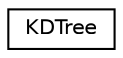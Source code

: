 digraph G
{
  edge [fontname="Helvetica",fontsize="10",labelfontname="Helvetica",labelfontsize="10"];
  node [fontname="Helvetica",fontsize="10",shape=record];
  rankdir=LR;
  Node1 [label="KDTree",height=0.2,width=0.4,color="black", fillcolor="white", style="filled",URL="$da/da8/structKDTree.html"];
}
